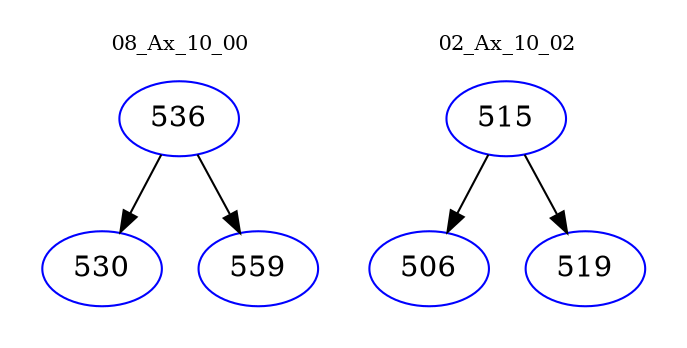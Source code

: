 digraph{
subgraph cluster_0 {
color = white
label = "08_Ax_10_00";
fontsize=10;
T0_536 [label="536", color="blue"]
T0_536 -> T0_530 [color="black"]
T0_530 [label="530", color="blue"]
T0_536 -> T0_559 [color="black"]
T0_559 [label="559", color="blue"]
}
subgraph cluster_1 {
color = white
label = "02_Ax_10_02";
fontsize=10;
T1_515 [label="515", color="blue"]
T1_515 -> T1_506 [color="black"]
T1_506 [label="506", color="blue"]
T1_515 -> T1_519 [color="black"]
T1_519 [label="519", color="blue"]
}
}
